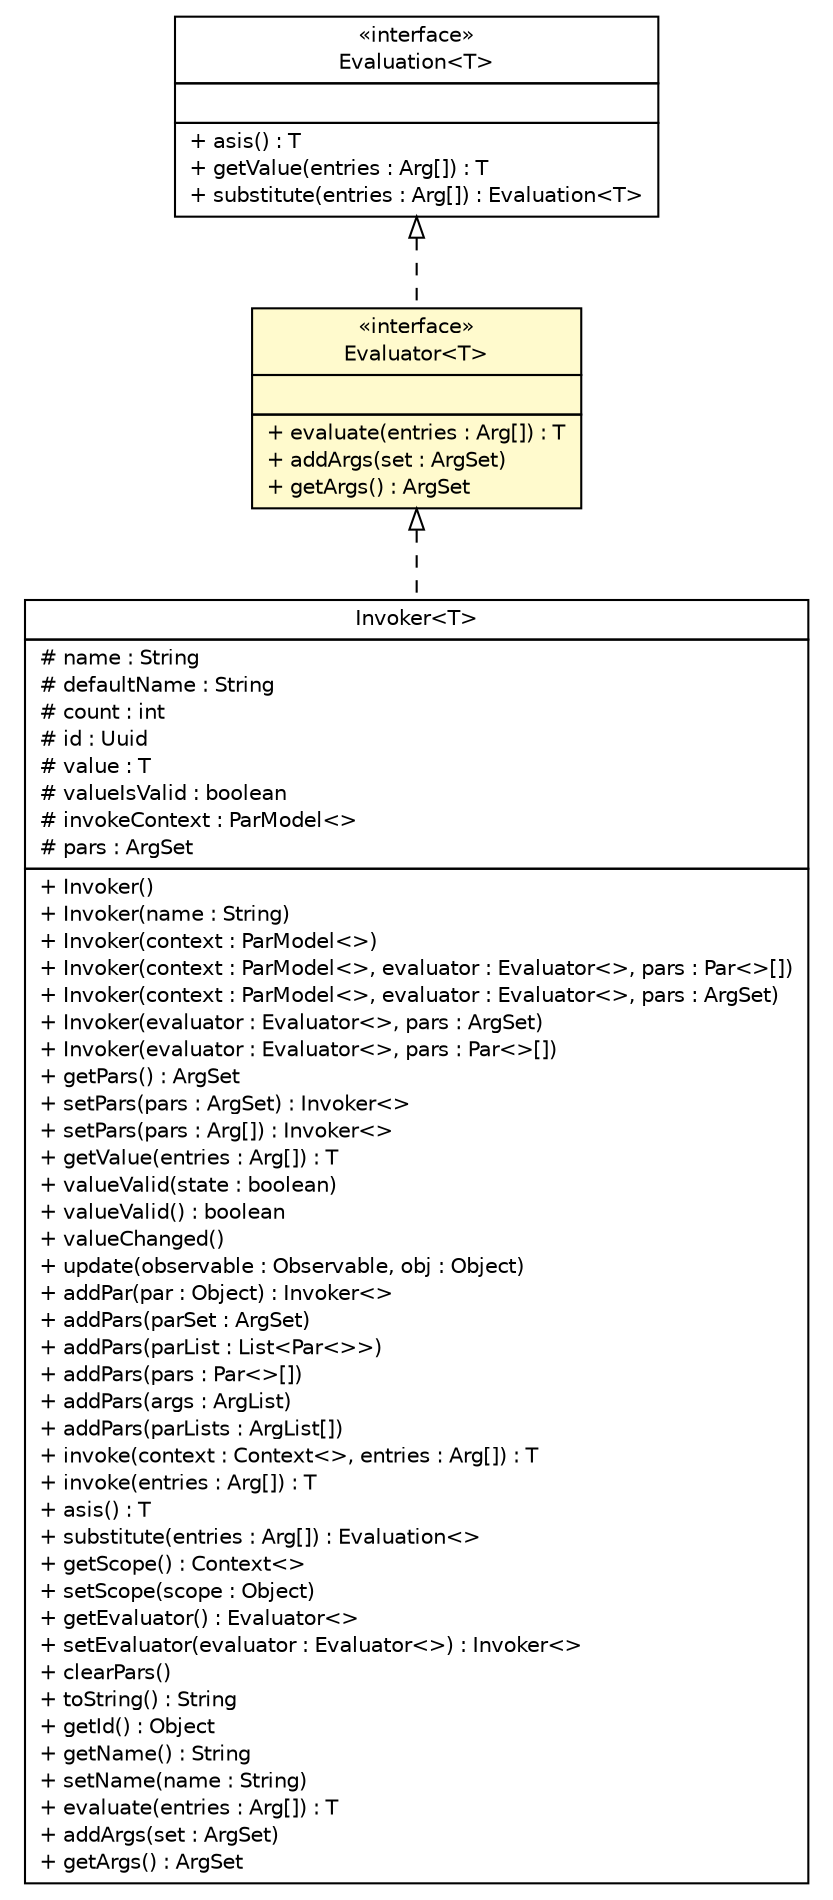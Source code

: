 #!/usr/local/bin/dot
#
# Class diagram 
# Generated by UMLGraph version R5_6 (http://www.umlgraph.org/)
#

digraph G {
	edge [fontname="Helvetica",fontsize=10,labelfontname="Helvetica",labelfontsize=10];
	node [fontname="Helvetica",fontsize=10,shape=plaintext];
	nodesep=0.25;
	ranksep=0.5;
	// sorcer.core.invoker.Invoker<T>
	c187260 [label=<<table title="sorcer.core.invoker.Invoker" border="0" cellborder="1" cellspacing="0" cellpadding="2" port="p" href="../core/invoker/Invoker.html">
		<tr><td><table border="0" cellspacing="0" cellpadding="1">
<tr><td align="center" balign="center"> Invoker&lt;T&gt; </td></tr>
		</table></td></tr>
		<tr><td><table border="0" cellspacing="0" cellpadding="1">
<tr><td align="left" balign="left"> # name : String </td></tr>
<tr><td align="left" balign="left"> # defaultName : String </td></tr>
<tr><td align="left" balign="left"> # count : int </td></tr>
<tr><td align="left" balign="left"> # id : Uuid </td></tr>
<tr><td align="left" balign="left"> # value : T </td></tr>
<tr><td align="left" balign="left"> # valueIsValid : boolean </td></tr>
<tr><td align="left" balign="left"> # invokeContext : ParModel&lt;&gt; </td></tr>
<tr><td align="left" balign="left"> # pars : ArgSet </td></tr>
		</table></td></tr>
		<tr><td><table border="0" cellspacing="0" cellpadding="1">
<tr><td align="left" balign="left"> + Invoker() </td></tr>
<tr><td align="left" balign="left"> + Invoker(name : String) </td></tr>
<tr><td align="left" balign="left"> + Invoker(context : ParModel&lt;&gt;) </td></tr>
<tr><td align="left" balign="left"> + Invoker(context : ParModel&lt;&gt;, evaluator : Evaluator&lt;&gt;, pars : Par&lt;&gt;[]) </td></tr>
<tr><td align="left" balign="left"> + Invoker(context : ParModel&lt;&gt;, evaluator : Evaluator&lt;&gt;, pars : ArgSet) </td></tr>
<tr><td align="left" balign="left"> + Invoker(evaluator : Evaluator&lt;&gt;, pars : ArgSet) </td></tr>
<tr><td align="left" balign="left"> + Invoker(evaluator : Evaluator&lt;&gt;, pars : Par&lt;&gt;[]) </td></tr>
<tr><td align="left" balign="left"> + getPars() : ArgSet </td></tr>
<tr><td align="left" balign="left"> + setPars(pars : ArgSet) : Invoker&lt;&gt; </td></tr>
<tr><td align="left" balign="left"> + setPars(pars : Arg[]) : Invoker&lt;&gt; </td></tr>
<tr><td align="left" balign="left"> + getValue(entries : Arg[]) : T </td></tr>
<tr><td align="left" balign="left"> + valueValid(state : boolean) </td></tr>
<tr><td align="left" balign="left"> + valueValid() : boolean </td></tr>
<tr><td align="left" balign="left"> + valueChanged() </td></tr>
<tr><td align="left" balign="left"> + update(observable : Observable, obj : Object) </td></tr>
<tr><td align="left" balign="left"> + addPar(par : Object) : Invoker&lt;&gt; </td></tr>
<tr><td align="left" balign="left"> + addPars(parSet : ArgSet) </td></tr>
<tr><td align="left" balign="left"> + addPars(parList : List&lt;Par&lt;&gt;&gt;) </td></tr>
<tr><td align="left" balign="left"> + addPars(pars : Par&lt;&gt;[]) </td></tr>
<tr><td align="left" balign="left"> + addPars(args : ArgList) </td></tr>
<tr><td align="left" balign="left"> + addPars(parLists : ArgList[]) </td></tr>
<tr><td align="left" balign="left"> + invoke(context : Context&lt;&gt;, entries : Arg[]) : T </td></tr>
<tr><td align="left" balign="left"> + invoke(entries : Arg[]) : T </td></tr>
<tr><td align="left" balign="left"> + asis() : T </td></tr>
<tr><td align="left" balign="left"> + substitute(entries : Arg[]) : Evaluation&lt;&gt; </td></tr>
<tr><td align="left" balign="left"> + getScope() : Context&lt;&gt; </td></tr>
<tr><td align="left" balign="left"> + setScope(scope : Object) </td></tr>
<tr><td align="left" balign="left"> + getEvaluator() : Evaluator&lt;&gt; </td></tr>
<tr><td align="left" balign="left"> + setEvaluator(evaluator : Evaluator&lt;&gt;) : Invoker&lt;&gt; </td></tr>
<tr><td align="left" balign="left"> + clearPars() </td></tr>
<tr><td align="left" balign="left"> + toString() : String </td></tr>
<tr><td align="left" balign="left"> + getId() : Object </td></tr>
<tr><td align="left" balign="left"> + getName() : String </td></tr>
<tr><td align="left" balign="left"> + setName(name : String) </td></tr>
<tr><td align="left" balign="left"> + evaluate(entries : Arg[]) : T </td></tr>
<tr><td align="left" balign="left"> + addArgs(set : ArgSet) </td></tr>
<tr><td align="left" balign="left"> + getArgs() : ArgSet </td></tr>
		</table></td></tr>
		</table>>, URL="../core/invoker/Invoker.html", fontname="Helvetica", fontcolor="black", fontsize=10.0];
	// sorcer.service.Evaluation<T>
	c187293 [label=<<table title="sorcer.service.Evaluation" border="0" cellborder="1" cellspacing="0" cellpadding="2" port="p" href="./Evaluation.html">
		<tr><td><table border="0" cellspacing="0" cellpadding="1">
<tr><td align="center" balign="center"> &#171;interface&#187; </td></tr>
<tr><td align="center" balign="center"> Evaluation&lt;T&gt; </td></tr>
		</table></td></tr>
		<tr><td><table border="0" cellspacing="0" cellpadding="1">
<tr><td align="left" balign="left">  </td></tr>
		</table></td></tr>
		<tr><td><table border="0" cellspacing="0" cellpadding="1">
<tr><td align="left" balign="left"> + asis() : T </td></tr>
<tr><td align="left" balign="left"> + getValue(entries : Arg[]) : T </td></tr>
<tr><td align="left" balign="left"> + substitute(entries : Arg[]) : Evaluation&lt;T&gt; </td></tr>
		</table></td></tr>
		</table>>, URL="./Evaluation.html", fontname="Helvetica", fontcolor="black", fontsize=10.0];
	// sorcer.service.Evaluator<T>
	c187311 [label=<<table title="sorcer.service.Evaluator" border="0" cellborder="1" cellspacing="0" cellpadding="2" port="p" bgcolor="lemonChiffon" href="./Evaluator.html">
		<tr><td><table border="0" cellspacing="0" cellpadding="1">
<tr><td align="center" balign="center"> &#171;interface&#187; </td></tr>
<tr><td align="center" balign="center"> Evaluator&lt;T&gt; </td></tr>
		</table></td></tr>
		<tr><td><table border="0" cellspacing="0" cellpadding="1">
<tr><td align="left" balign="left">  </td></tr>
		</table></td></tr>
		<tr><td><table border="0" cellspacing="0" cellpadding="1">
<tr><td align="left" balign="left"> + evaluate(entries : Arg[]) : T </td></tr>
<tr><td align="left" balign="left"> + addArgs(set : ArgSet) </td></tr>
<tr><td align="left" balign="left"> + getArgs() : ArgSet </td></tr>
		</table></td></tr>
		</table>>, URL="./Evaluator.html", fontname="Helvetica", fontcolor="black", fontsize=10.0];
	//sorcer.core.invoker.Invoker<T> implements sorcer.service.Evaluator<T>
	c187311:p -> c187260:p [dir=back,arrowtail=empty,style=dashed];
	//sorcer.service.Evaluator<T> implements sorcer.service.Evaluation<T>
	c187293:p -> c187311:p [dir=back,arrowtail=empty,style=dashed];
}

